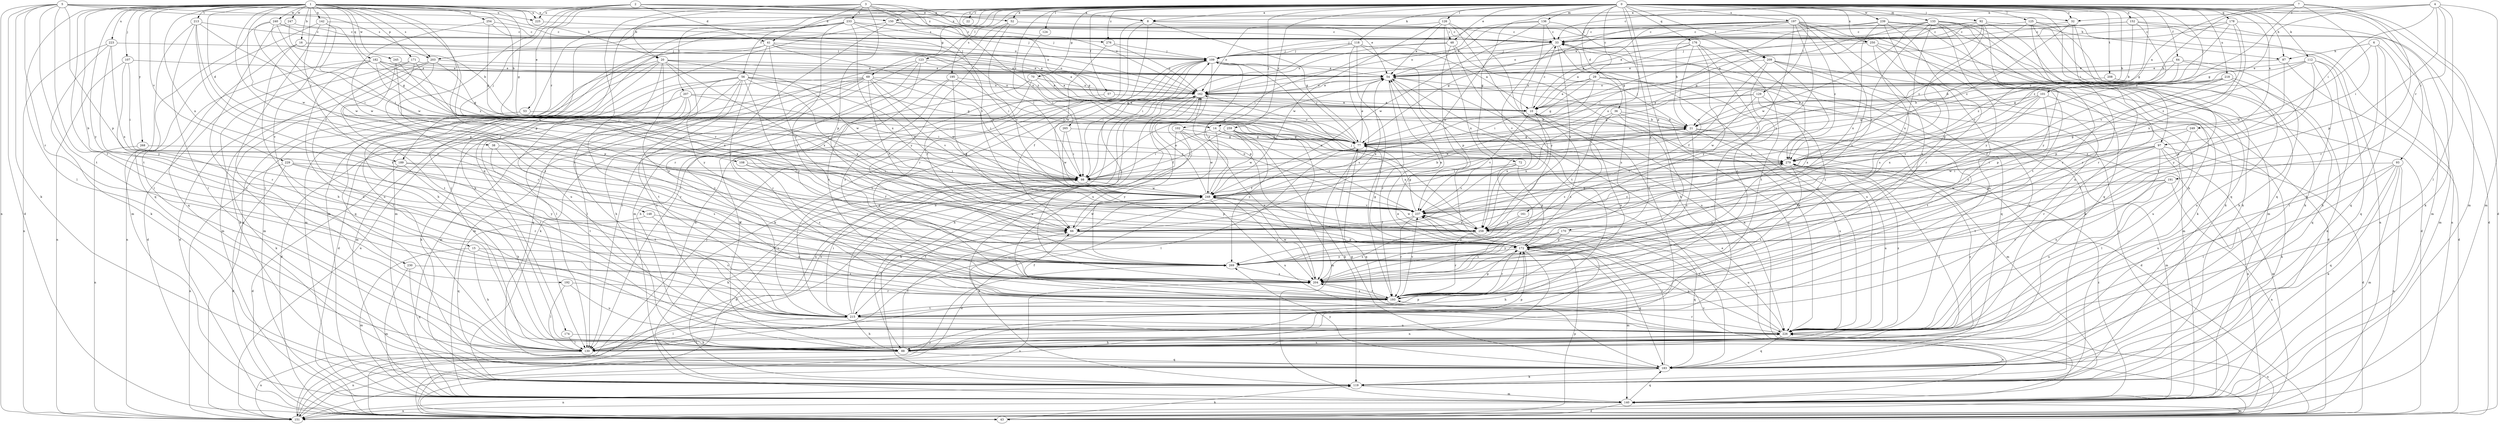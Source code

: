strict digraph  {
0;
1;
2;
3;
4;
5;
6;
7;
8;
10;
14;
15;
16;
20;
21;
22;
29;
32;
33;
36;
38;
41;
43;
48;
52;
53;
54;
56;
57;
64;
66;
69;
70;
72;
77;
87;
88;
92;
93;
97;
98;
101;
102;
107;
108;
109;
112;
118;
119;
123;
124;
125;
126;
129;
130;
133;
136;
140;
142;
148;
150;
151;
152;
161;
162;
170;
171;
172;
174;
176;
178;
182;
183;
189;
191;
192;
193;
195;
197;
203;
204;
207;
208;
209;
213;
215;
218;
223;
225;
226;
229;
230;
233;
237;
239;
240;
245;
247;
248;
249;
250;
254;
258;
259;
265;
268;
269;
276;
279;
0 -> 8  [label=a];
0 -> 14  [label=b];
0 -> 22  [label=c];
0 -> 29  [label=c];
0 -> 32  [label=c];
0 -> 36  [label=d];
0 -> 48  [label=e];
0 -> 52  [label=e];
0 -> 56  [label=f];
0 -> 57  [label=f];
0 -> 64  [label=f];
0 -> 69  [label=g];
0 -> 70  [label=g];
0 -> 72  [label=g];
0 -> 77  [label=g];
0 -> 87  [label=h];
0 -> 92  [label=i];
0 -> 93  [label=i];
0 -> 97  [label=i];
0 -> 101  [label=j];
0 -> 102  [label=j];
0 -> 112  [label=k];
0 -> 118  [label=k];
0 -> 123  [label=l];
0 -> 124  [label=l];
0 -> 125  [label=l];
0 -> 126  [label=l];
0 -> 129  [label=l];
0 -> 133  [label=m];
0 -> 136  [label=m];
0 -> 140  [label=m];
0 -> 152  [label=o];
0 -> 161  [label=o];
0 -> 162  [label=o];
0 -> 170  [label=p];
0 -> 174  [label=q];
0 -> 176  [label=q];
0 -> 178  [label=q];
0 -> 195  [label=s];
0 -> 197  [label=s];
0 -> 203  [label=s];
0 -> 207  [label=t];
0 -> 208  [label=t];
0 -> 209  [label=t];
0 -> 218  [label=u];
0 -> 239  [label=w];
0 -> 249  [label=x];
0 -> 250  [label=x];
0 -> 259  [label=y];
0 -> 265  [label=y];
0 -> 276  [label=z];
1 -> 8  [label=a];
1 -> 14  [label=b];
1 -> 15  [label=b];
1 -> 16  [label=b];
1 -> 20  [label=b];
1 -> 38  [label=d];
1 -> 66  [label=f];
1 -> 77  [label=g];
1 -> 107  [label=j];
1 -> 130  [label=l];
1 -> 142  [label=n];
1 -> 148  [label=n];
1 -> 171  [label=p];
1 -> 172  [label=p];
1 -> 182  [label=q];
1 -> 189  [label=r];
1 -> 203  [label=s];
1 -> 209  [label=t];
1 -> 213  [label=t];
1 -> 215  [label=t];
1 -> 223  [label=u];
1 -> 225  [label=u];
1 -> 229  [label=v];
1 -> 230  [label=v];
1 -> 240  [label=w];
1 -> 245  [label=w];
1 -> 247  [label=w];
1 -> 248  [label=w];
1 -> 250  [label=x];
1 -> 254  [label=x];
1 -> 258  [label=x];
1 -> 268  [label=y];
1 -> 269  [label=y];
2 -> 8  [label=a];
2 -> 41  [label=d];
2 -> 52  [label=e];
2 -> 53  [label=e];
2 -> 87  [label=h];
2 -> 108  [label=j];
2 -> 225  [label=u];
2 -> 269  [label=y];
3 -> 20  [label=b];
3 -> 41  [label=d];
3 -> 54  [label=e];
3 -> 172  [label=p];
3 -> 189  [label=r];
3 -> 215  [label=t];
3 -> 233  [label=v];
3 -> 237  [label=v];
3 -> 276  [label=z];
3 -> 279  [label=z];
4 -> 32  [label=c];
4 -> 77  [label=g];
4 -> 97  [label=i];
4 -> 130  [label=l];
4 -> 140  [label=m];
4 -> 150  [label=n];
4 -> 172  [label=p];
4 -> 191  [label=r];
5 -> 32  [label=c];
5 -> 43  [label=d];
5 -> 119  [label=k];
5 -> 150  [label=n];
5 -> 151  [label=n];
5 -> 162  [label=o];
5 -> 172  [label=p];
5 -> 192  [label=r];
5 -> 193  [label=r];
5 -> 203  [label=s];
5 -> 215  [label=t];
5 -> 225  [label=u];
6 -> 87  [label=h];
6 -> 88  [label=h];
6 -> 140  [label=m];
6 -> 183  [label=q];
6 -> 248  [label=w];
7 -> 8  [label=a];
7 -> 10  [label=a];
7 -> 21  [label=b];
7 -> 33  [label=c];
7 -> 43  [label=d];
7 -> 98  [label=i];
7 -> 193  [label=r];
7 -> 279  [label=z];
8 -> 33  [label=c];
8 -> 43  [label=d];
8 -> 77  [label=g];
8 -> 130  [label=l];
8 -> 193  [label=r];
10 -> 21  [label=b];
10 -> 33  [label=c];
10 -> 140  [label=m];
10 -> 204  [label=s];
10 -> 237  [label=v];
10 -> 258  [label=x];
14 -> 77  [label=g];
14 -> 98  [label=i];
14 -> 237  [label=v];
14 -> 269  [label=y];
14 -> 279  [label=z];
15 -> 88  [label=h];
15 -> 140  [label=m];
15 -> 204  [label=s];
15 -> 269  [label=y];
16 -> 10  [label=a];
16 -> 88  [label=h];
16 -> 109  [label=j];
16 -> 183  [label=q];
20 -> 10  [label=a];
20 -> 54  [label=e];
20 -> 130  [label=l];
20 -> 140  [label=m];
20 -> 183  [label=q];
20 -> 204  [label=s];
20 -> 226  [label=u];
20 -> 248  [label=w];
20 -> 258  [label=x];
20 -> 269  [label=y];
21 -> 77  [label=g];
21 -> 109  [label=j];
21 -> 140  [label=m];
21 -> 151  [label=n];
21 -> 204  [label=s];
21 -> 226  [label=u];
29 -> 10  [label=a];
29 -> 77  [label=g];
29 -> 98  [label=i];
29 -> 162  [label=o];
29 -> 204  [label=s];
29 -> 226  [label=u];
32 -> 33  [label=c];
32 -> 193  [label=r];
32 -> 215  [label=t];
32 -> 279  [label=z];
33 -> 109  [label=j];
33 -> 119  [label=k];
33 -> 204  [label=s];
33 -> 237  [label=v];
33 -> 248  [label=w];
33 -> 258  [label=x];
36 -> 21  [label=b];
36 -> 43  [label=d];
36 -> 204  [label=s];
36 -> 226  [label=u];
36 -> 258  [label=x];
38 -> 204  [label=s];
38 -> 215  [label=t];
38 -> 279  [label=z];
41 -> 66  [label=f];
41 -> 88  [label=h];
41 -> 98  [label=i];
41 -> 109  [label=j];
41 -> 140  [label=m];
41 -> 162  [label=o];
41 -> 248  [label=w];
41 -> 269  [label=y];
43 -> 54  [label=e];
43 -> 119  [label=k];
43 -> 140  [label=m];
43 -> 172  [label=p];
43 -> 204  [label=s];
43 -> 226  [label=u];
48 -> 88  [label=h];
48 -> 109  [label=j];
48 -> 162  [label=o];
48 -> 215  [label=t];
48 -> 237  [label=v];
52 -> 33  [label=c];
52 -> 140  [label=m];
52 -> 237  [label=v];
52 -> 269  [label=y];
53 -> 21  [label=b];
53 -> 119  [label=k];
54 -> 162  [label=o];
54 -> 183  [label=q];
54 -> 193  [label=r];
54 -> 226  [label=u];
56 -> 43  [label=d];
56 -> 77  [label=g];
56 -> 130  [label=l];
56 -> 140  [label=m];
56 -> 162  [label=o];
56 -> 183  [label=q];
56 -> 215  [label=t];
56 -> 226  [label=u];
56 -> 248  [label=w];
56 -> 258  [label=x];
56 -> 269  [label=y];
57 -> 10  [label=a];
57 -> 88  [label=h];
64 -> 21  [label=b];
64 -> 54  [label=e];
64 -> 88  [label=h];
64 -> 172  [label=p];
64 -> 279  [label=z];
66 -> 54  [label=e];
66 -> 172  [label=p];
66 -> 248  [label=w];
69 -> 66  [label=f];
69 -> 88  [label=h];
69 -> 98  [label=i];
69 -> 119  [label=k];
69 -> 130  [label=l];
69 -> 140  [label=m];
69 -> 151  [label=n];
69 -> 162  [label=o];
69 -> 237  [label=v];
69 -> 248  [label=w];
70 -> 66  [label=f];
70 -> 88  [label=h];
70 -> 162  [label=o];
70 -> 279  [label=z];
72 -> 98  [label=i];
72 -> 172  [label=p];
72 -> 204  [label=s];
72 -> 237  [label=v];
77 -> 54  [label=e];
77 -> 66  [label=f];
77 -> 109  [label=j];
77 -> 130  [label=l];
77 -> 162  [label=o];
77 -> 183  [label=q];
77 -> 279  [label=z];
87 -> 43  [label=d];
87 -> 54  [label=e];
87 -> 269  [label=y];
88 -> 54  [label=e];
88 -> 66  [label=f];
88 -> 151  [label=n];
88 -> 172  [label=p];
88 -> 183  [label=q];
88 -> 226  [label=u];
88 -> 279  [label=z];
92 -> 10  [label=a];
92 -> 33  [label=c];
92 -> 77  [label=g];
92 -> 98  [label=i];
92 -> 119  [label=k];
92 -> 162  [label=o];
92 -> 193  [label=r];
92 -> 269  [label=y];
93 -> 98  [label=i];
93 -> 119  [label=k];
93 -> 130  [label=l];
93 -> 140  [label=m];
93 -> 151  [label=n];
93 -> 183  [label=q];
93 -> 226  [label=u];
97 -> 43  [label=d];
97 -> 98  [label=i];
97 -> 130  [label=l];
97 -> 140  [label=m];
97 -> 215  [label=t];
97 -> 226  [label=u];
97 -> 248  [label=w];
97 -> 279  [label=z];
98 -> 21  [label=b];
98 -> 43  [label=d];
98 -> 119  [label=k];
98 -> 172  [label=p];
98 -> 248  [label=w];
101 -> 10  [label=a];
101 -> 77  [label=g];
101 -> 226  [label=u];
101 -> 237  [label=v];
101 -> 258  [label=x];
101 -> 269  [label=y];
102 -> 77  [label=g];
102 -> 119  [label=k];
102 -> 130  [label=l];
102 -> 204  [label=s];
102 -> 248  [label=w];
107 -> 54  [label=e];
107 -> 98  [label=i];
107 -> 151  [label=n];
107 -> 193  [label=r];
108 -> 66  [label=f];
108 -> 98  [label=i];
108 -> 172  [label=p];
108 -> 204  [label=s];
109 -> 54  [label=e];
109 -> 66  [label=f];
109 -> 98  [label=i];
109 -> 119  [label=k];
109 -> 172  [label=p];
109 -> 215  [label=t];
109 -> 226  [label=u];
112 -> 54  [label=e];
112 -> 77  [label=g];
112 -> 88  [label=h];
112 -> 130  [label=l];
112 -> 172  [label=p];
112 -> 183  [label=q];
112 -> 279  [label=z];
118 -> 10  [label=a];
118 -> 98  [label=i];
118 -> 109  [label=j];
118 -> 172  [label=p];
118 -> 193  [label=r];
118 -> 204  [label=s];
119 -> 140  [label=m];
119 -> 151  [label=n];
119 -> 226  [label=u];
123 -> 54  [label=e];
123 -> 77  [label=g];
123 -> 130  [label=l];
123 -> 140  [label=m];
123 -> 193  [label=r];
123 -> 215  [label=t];
124 -> 98  [label=i];
125 -> 33  [label=c];
125 -> 119  [label=k];
125 -> 151  [label=n];
125 -> 183  [label=q];
125 -> 193  [label=r];
125 -> 279  [label=z];
126 -> 54  [label=e];
126 -> 130  [label=l];
126 -> 151  [label=n];
126 -> 162  [label=o];
126 -> 248  [label=w];
126 -> 258  [label=x];
126 -> 48  [label=i];
129 -> 10  [label=a];
129 -> 77  [label=g];
129 -> 215  [label=t];
129 -> 248  [label=w];
129 -> 258  [label=x];
130 -> 151  [label=n];
130 -> 172  [label=p];
133 -> 33  [label=c];
133 -> 77  [label=g];
133 -> 88  [label=h];
133 -> 130  [label=l];
133 -> 183  [label=q];
133 -> 215  [label=t];
133 -> 237  [label=v];
133 -> 248  [label=w];
133 -> 258  [label=x];
133 -> 269  [label=y];
136 -> 33  [label=c];
136 -> 54  [label=e];
136 -> 98  [label=i];
136 -> 172  [label=p];
136 -> 248  [label=w];
136 -> 269  [label=y];
140 -> 43  [label=d];
140 -> 151  [label=n];
140 -> 183  [label=q];
140 -> 237  [label=v];
140 -> 279  [label=z];
142 -> 33  [label=c];
142 -> 77  [label=g];
142 -> 130  [label=l];
142 -> 183  [label=q];
142 -> 248  [label=w];
148 -> 66  [label=f];
148 -> 183  [label=q];
148 -> 204  [label=s];
150 -> 33  [label=c];
150 -> 77  [label=g];
150 -> 140  [label=m];
150 -> 193  [label=r];
151 -> 33  [label=c];
151 -> 109  [label=j];
151 -> 162  [label=o];
151 -> 269  [label=y];
152 -> 21  [label=b];
152 -> 33  [label=c];
152 -> 43  [label=d];
152 -> 54  [label=e];
152 -> 140  [label=m];
152 -> 237  [label=v];
161 -> 258  [label=x];
161 -> 269  [label=y];
162 -> 10  [label=a];
162 -> 54  [label=e];
162 -> 66  [label=f];
162 -> 88  [label=h];
162 -> 151  [label=n];
162 -> 226  [label=u];
170 -> 172  [label=p];
170 -> 204  [label=s];
170 -> 226  [label=u];
170 -> 269  [label=y];
171 -> 54  [label=e];
171 -> 119  [label=k];
171 -> 215  [label=t];
171 -> 226  [label=u];
171 -> 258  [label=x];
172 -> 54  [label=e];
172 -> 77  [label=g];
172 -> 88  [label=h];
172 -> 140  [label=m];
172 -> 151  [label=n];
172 -> 183  [label=q];
172 -> 193  [label=r];
172 -> 226  [label=u];
172 -> 269  [label=y];
174 -> 88  [label=h];
174 -> 130  [label=l];
176 -> 10  [label=a];
176 -> 54  [label=e];
176 -> 109  [label=j];
176 -> 193  [label=r];
176 -> 215  [label=t];
176 -> 248  [label=w];
176 -> 269  [label=y];
176 -> 279  [label=z];
178 -> 33  [label=c];
178 -> 54  [label=e];
178 -> 119  [label=k];
178 -> 237  [label=v];
178 -> 258  [label=x];
178 -> 279  [label=z];
182 -> 10  [label=a];
182 -> 43  [label=d];
182 -> 54  [label=e];
182 -> 77  [label=g];
182 -> 98  [label=i];
182 -> 151  [label=n];
182 -> 226  [label=u];
182 -> 279  [label=z];
183 -> 77  [label=g];
183 -> 119  [label=k];
183 -> 237  [label=v];
183 -> 269  [label=y];
189 -> 43  [label=d];
189 -> 88  [label=h];
189 -> 98  [label=i];
189 -> 215  [label=t];
191 -> 66  [label=f];
191 -> 151  [label=n];
191 -> 193  [label=r];
191 -> 226  [label=u];
191 -> 248  [label=w];
192 -> 130  [label=l];
192 -> 193  [label=r];
192 -> 226  [label=u];
193 -> 10  [label=a];
193 -> 66  [label=f];
193 -> 172  [label=p];
193 -> 204  [label=s];
193 -> 215  [label=t];
193 -> 237  [label=v];
195 -> 162  [label=o];
195 -> 193  [label=r];
195 -> 204  [label=s];
195 -> 258  [label=x];
195 -> 279  [label=z];
197 -> 10  [label=a];
197 -> 21  [label=b];
197 -> 33  [label=c];
197 -> 66  [label=f];
197 -> 77  [label=g];
197 -> 109  [label=j];
197 -> 119  [label=k];
197 -> 162  [label=o];
197 -> 183  [label=q];
197 -> 204  [label=s];
197 -> 226  [label=u];
197 -> 258  [label=x];
197 -> 269  [label=y];
197 -> 279  [label=z];
203 -> 43  [label=d];
203 -> 54  [label=e];
203 -> 140  [label=m];
203 -> 193  [label=r];
203 -> 237  [label=v];
204 -> 109  [label=j];
204 -> 193  [label=r];
204 -> 248  [label=w];
207 -> 10  [label=a];
207 -> 43  [label=d];
207 -> 98  [label=i];
207 -> 119  [label=k];
207 -> 130  [label=l];
207 -> 193  [label=r];
208 -> 119  [label=k];
208 -> 162  [label=o];
209 -> 43  [label=d];
209 -> 54  [label=e];
209 -> 66  [label=f];
209 -> 140  [label=m];
209 -> 183  [label=q];
209 -> 193  [label=r];
209 -> 226  [label=u];
213 -> 33  [label=c];
213 -> 98  [label=i];
213 -> 130  [label=l];
213 -> 140  [label=m];
213 -> 193  [label=r];
213 -> 204  [label=s];
215 -> 66  [label=f];
215 -> 88  [label=h];
215 -> 98  [label=i];
215 -> 130  [label=l];
215 -> 162  [label=o];
215 -> 226  [label=u];
218 -> 21  [label=b];
218 -> 66  [label=f];
218 -> 162  [label=o];
218 -> 172  [label=p];
218 -> 183  [label=q];
218 -> 226  [label=u];
223 -> 109  [label=j];
223 -> 119  [label=k];
223 -> 151  [label=n];
223 -> 258  [label=x];
223 -> 269  [label=y];
225 -> 109  [label=j];
226 -> 33  [label=c];
226 -> 54  [label=e];
226 -> 88  [label=h];
226 -> 130  [label=l];
226 -> 183  [label=q];
226 -> 193  [label=r];
226 -> 237  [label=v];
226 -> 279  [label=z];
229 -> 43  [label=d];
229 -> 98  [label=i];
229 -> 151  [label=n];
229 -> 193  [label=r];
229 -> 269  [label=y];
230 -> 140  [label=m];
230 -> 183  [label=q];
230 -> 204  [label=s];
233 -> 33  [label=c];
233 -> 88  [label=h];
233 -> 98  [label=i];
233 -> 109  [label=j];
233 -> 130  [label=l];
233 -> 140  [label=m];
233 -> 151  [label=n];
233 -> 258  [label=x];
233 -> 269  [label=y];
237 -> 66  [label=f];
237 -> 77  [label=g];
237 -> 162  [label=o];
237 -> 193  [label=r];
237 -> 258  [label=x];
237 -> 279  [label=z];
239 -> 33  [label=c];
239 -> 98  [label=i];
239 -> 140  [label=m];
239 -> 151  [label=n];
239 -> 172  [label=p];
239 -> 193  [label=r];
239 -> 258  [label=x];
240 -> 33  [label=c];
240 -> 98  [label=i];
240 -> 130  [label=l];
240 -> 162  [label=o];
240 -> 172  [label=p];
240 -> 248  [label=w];
245 -> 54  [label=e];
245 -> 172  [label=p];
245 -> 204  [label=s];
245 -> 237  [label=v];
247 -> 21  [label=b];
247 -> 33  [label=c];
247 -> 130  [label=l];
248 -> 21  [label=b];
248 -> 43  [label=d];
248 -> 54  [label=e];
248 -> 119  [label=k];
248 -> 162  [label=o];
248 -> 204  [label=s];
248 -> 215  [label=t];
248 -> 226  [label=u];
248 -> 237  [label=v];
249 -> 77  [label=g];
249 -> 119  [label=k];
249 -> 172  [label=p];
249 -> 193  [label=r];
250 -> 43  [label=d];
250 -> 109  [label=j];
250 -> 119  [label=k];
250 -> 204  [label=s];
250 -> 226  [label=u];
254 -> 10  [label=a];
254 -> 33  [label=c];
254 -> 77  [label=g];
254 -> 248  [label=w];
258 -> 109  [label=j];
258 -> 183  [label=q];
258 -> 193  [label=r];
258 -> 204  [label=s];
258 -> 248  [label=w];
258 -> 279  [label=z];
259 -> 77  [label=g];
259 -> 98  [label=i];
259 -> 119  [label=k];
259 -> 140  [label=m];
259 -> 248  [label=w];
259 -> 258  [label=x];
259 -> 269  [label=y];
265 -> 77  [label=g];
265 -> 98  [label=i];
265 -> 248  [label=w];
268 -> 151  [label=n];
268 -> 279  [label=z];
269 -> 204  [label=s];
276 -> 109  [label=j];
276 -> 162  [label=o];
276 -> 248  [label=w];
279 -> 98  [label=i];
279 -> 130  [label=l];
279 -> 204  [label=s];
279 -> 215  [label=t];
279 -> 226  [label=u];
}
